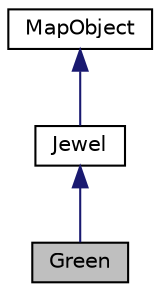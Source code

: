digraph "Green"
{
 // LATEX_PDF_SIZE
  edge [fontname="Helvetica",fontsize="10",labelfontname="Helvetica",labelfontsize="10"];
  node [fontname="Helvetica",fontsize="10",shape=record];
  Node1 [label="Green",height=0.2,width=0.4,color="black", fillcolor="grey75", style="filled", fontcolor="black",tooltip="Classe Green que é um dos tipos de jóia do jogo. Está da 50 pontos para o Robô."];
  Node2 -> Node1 [dir="back",color="midnightblue",fontsize="10",style="solid"];
  Node2 [label="Jewel",height=0.2,width=0.4,color="black", fillcolor="white", style="filled",URL="$class_jewel.html",tooltip="Classe Jewel que são coletados pelo robô."];
  Node3 -> Node2 [dir="back",color="midnightblue",fontsize="10",style="solid"];
  Node3 [label="MapObject",height=0.2,width=0.4,color="black", fillcolor="white", style="filled",URL="$class_map_object.html",tooltip="Classe MapObject que compõe a matriz do mapa do jogo."];
}
